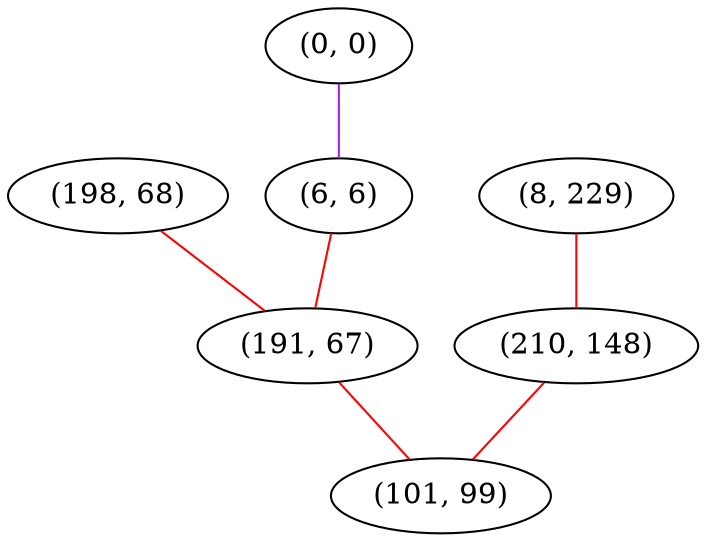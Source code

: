graph "" {
"(198, 68)";
"(0, 0)";
"(6, 6)";
"(191, 67)";
"(8, 229)";
"(210, 148)";
"(101, 99)";
"(198, 68)" -- "(191, 67)"  [color=red, key=0, weight=1];
"(0, 0)" -- "(6, 6)"  [color=purple, key=0, weight=4];
"(6, 6)" -- "(191, 67)"  [color=red, key=0, weight=1];
"(191, 67)" -- "(101, 99)"  [color=red, key=0, weight=1];
"(8, 229)" -- "(210, 148)"  [color=red, key=0, weight=1];
"(210, 148)" -- "(101, 99)"  [color=red, key=0, weight=1];
}
